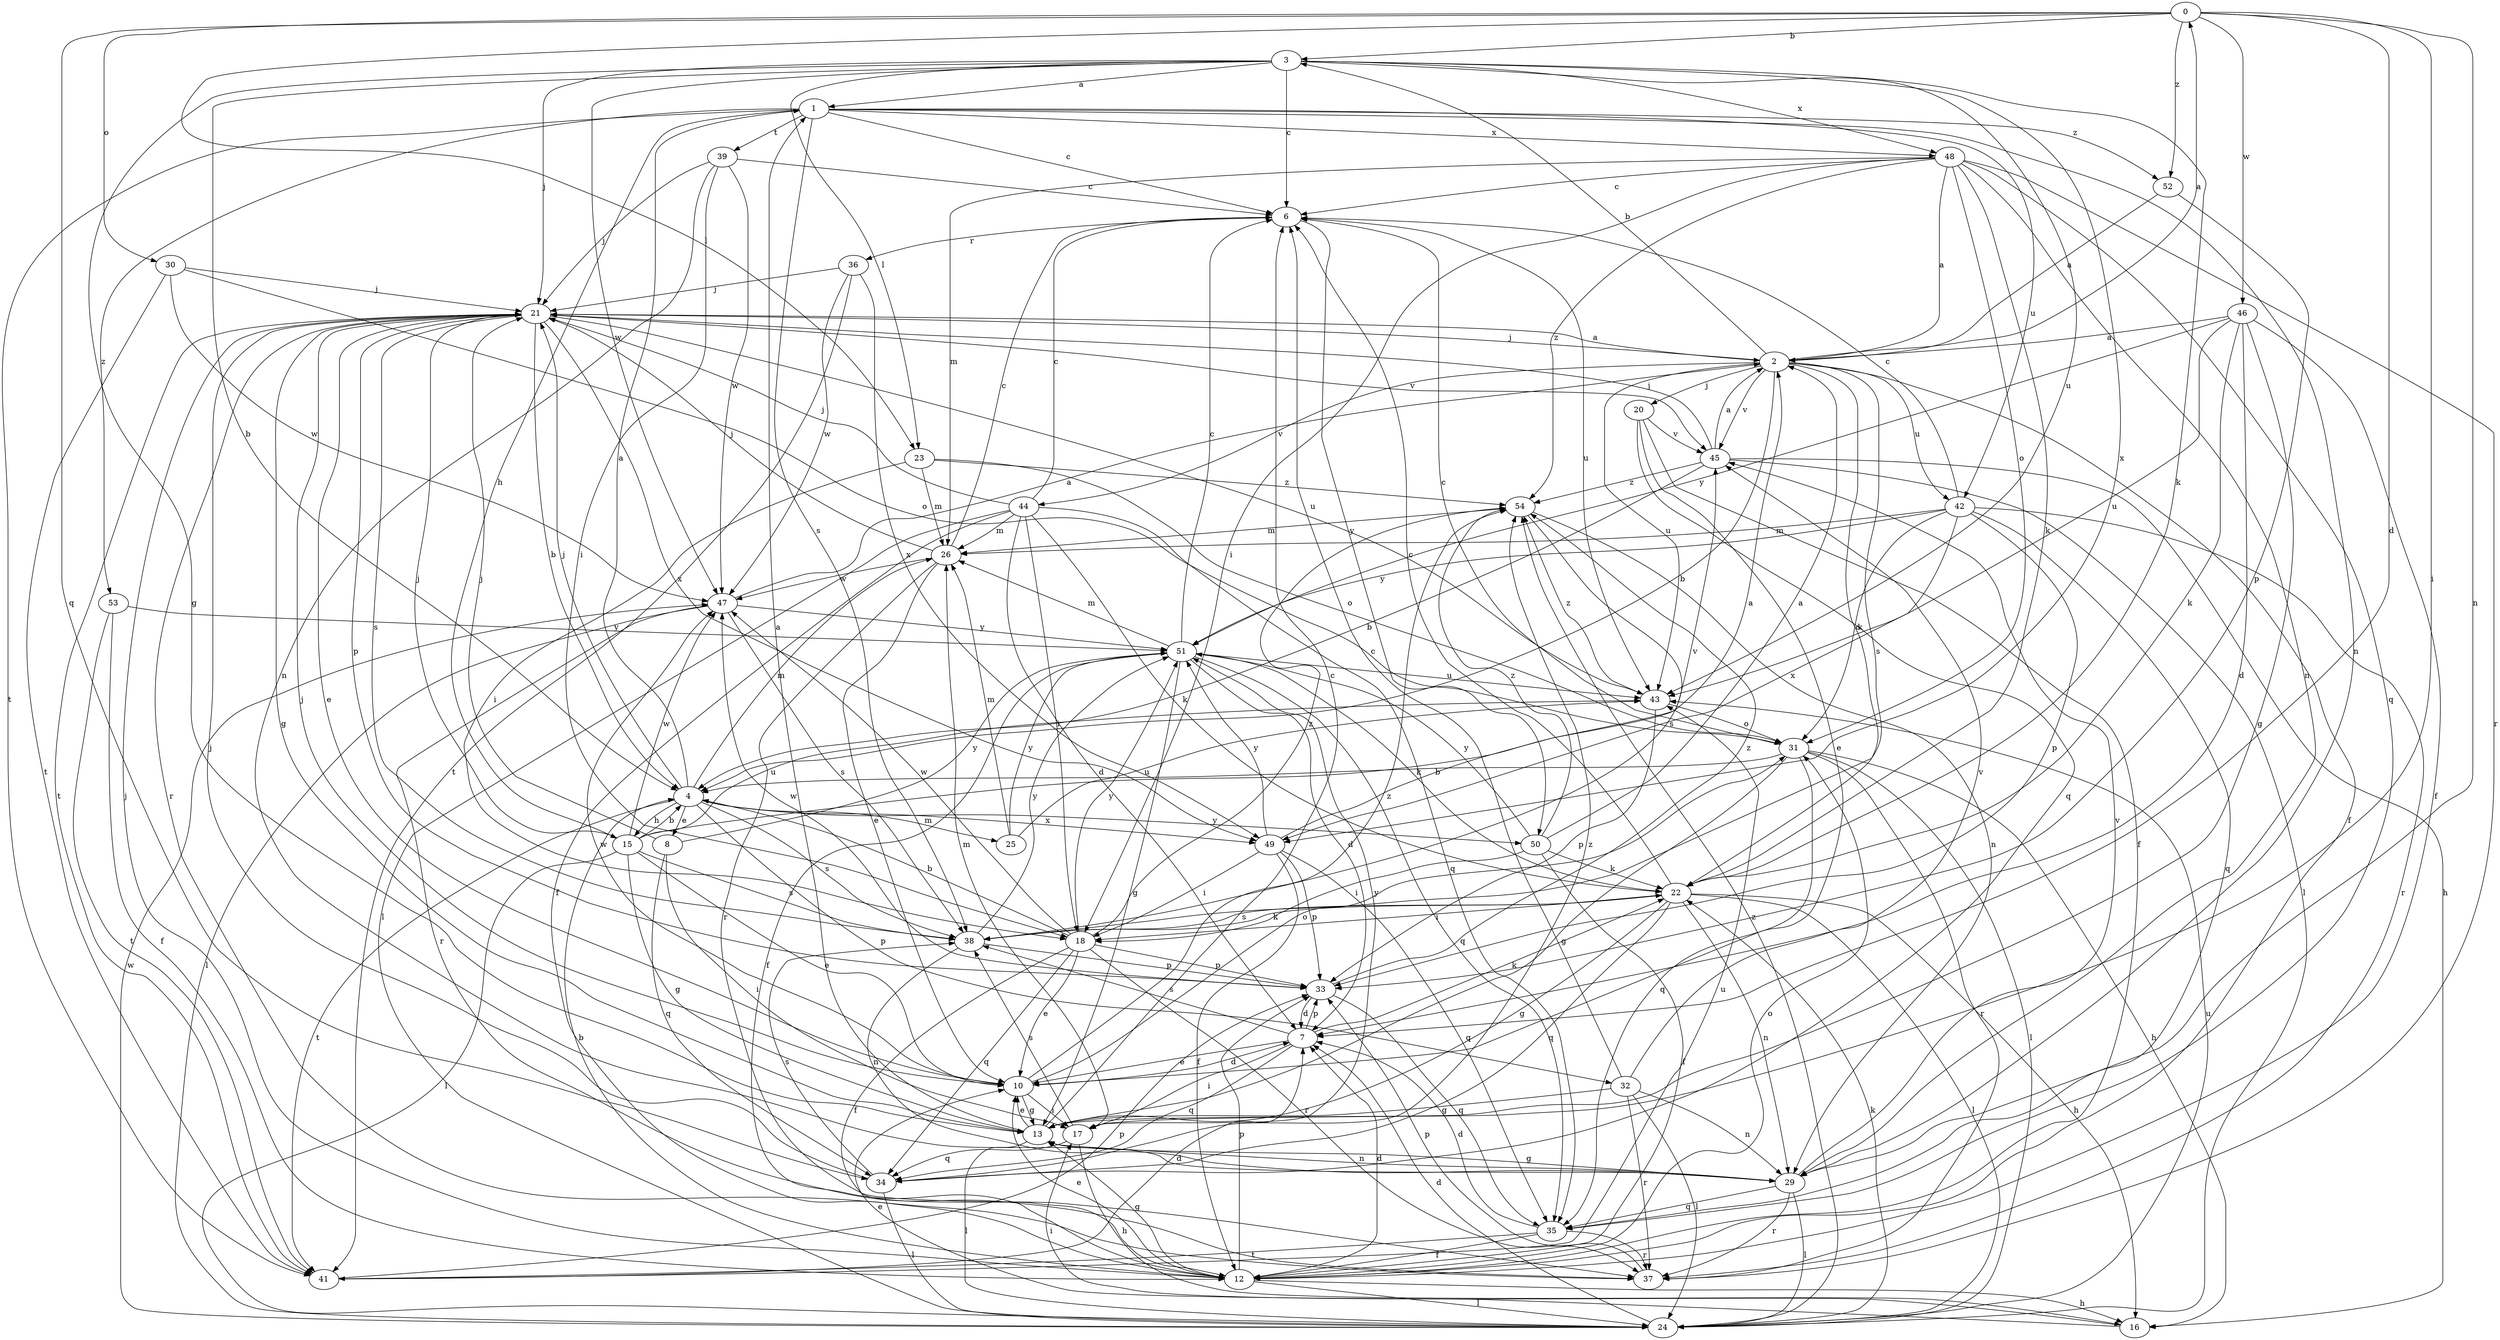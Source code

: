 strict digraph  {
0;
1;
2;
3;
4;
6;
7;
8;
10;
12;
13;
15;
16;
17;
18;
20;
21;
22;
23;
24;
25;
26;
29;
30;
31;
32;
33;
34;
35;
36;
37;
38;
39;
41;
42;
43;
44;
45;
46;
47;
48;
49;
50;
51;
52;
53;
54;
0 -> 3  [label=b];
0 -> 7  [label=d];
0 -> 17  [label=i];
0 -> 23  [label=l];
0 -> 29  [label=n];
0 -> 30  [label=o];
0 -> 34  [label=q];
0 -> 46  [label=w];
0 -> 52  [label=z];
1 -> 6  [label=c];
1 -> 15  [label=h];
1 -> 29  [label=n];
1 -> 38  [label=s];
1 -> 39  [label=t];
1 -> 41  [label=t];
1 -> 42  [label=u];
1 -> 48  [label=x];
1 -> 52  [label=z];
1 -> 53  [label=z];
2 -> 0  [label=a];
2 -> 3  [label=b];
2 -> 4  [label=b];
2 -> 12  [label=f];
2 -> 20  [label=j];
2 -> 21  [label=j];
2 -> 22  [label=k];
2 -> 38  [label=s];
2 -> 42  [label=u];
2 -> 43  [label=u];
2 -> 44  [label=v];
2 -> 45  [label=v];
3 -> 1  [label=a];
3 -> 4  [label=b];
3 -> 6  [label=c];
3 -> 13  [label=g];
3 -> 21  [label=j];
3 -> 22  [label=k];
3 -> 23  [label=l];
3 -> 43  [label=u];
3 -> 47  [label=w];
3 -> 48  [label=x];
3 -> 49  [label=x];
4 -> 1  [label=a];
4 -> 8  [label=e];
4 -> 15  [label=h];
4 -> 21  [label=j];
4 -> 25  [label=m];
4 -> 26  [label=m];
4 -> 32  [label=p];
4 -> 38  [label=s];
4 -> 41  [label=t];
4 -> 49  [label=x];
4 -> 50  [label=y];
6 -> 36  [label=r];
6 -> 43  [label=u];
6 -> 50  [label=y];
7 -> 10  [label=e];
7 -> 17  [label=i];
7 -> 22  [label=k];
7 -> 33  [label=p];
7 -> 34  [label=q];
7 -> 38  [label=s];
8 -> 17  [label=i];
8 -> 21  [label=j];
8 -> 34  [label=q];
8 -> 51  [label=y];
10 -> 7  [label=d];
10 -> 13  [label=g];
10 -> 17  [label=i];
10 -> 21  [label=j];
10 -> 31  [label=o];
10 -> 47  [label=w];
10 -> 54  [label=z];
12 -> 4  [label=b];
12 -> 7  [label=d];
12 -> 10  [label=e];
12 -> 13  [label=g];
12 -> 16  [label=h];
12 -> 21  [label=j];
12 -> 24  [label=l];
12 -> 31  [label=o];
12 -> 33  [label=p];
13 -> 1  [label=a];
13 -> 6  [label=c];
13 -> 10  [label=e];
13 -> 24  [label=l];
13 -> 29  [label=n];
15 -> 2  [label=a];
15 -> 4  [label=b];
15 -> 10  [label=e];
15 -> 13  [label=g];
15 -> 21  [label=j];
15 -> 24  [label=l];
15 -> 38  [label=s];
15 -> 43  [label=u];
15 -> 47  [label=w];
16 -> 10  [label=e];
16 -> 17  [label=i];
17 -> 16  [label=h];
17 -> 26  [label=m];
17 -> 34  [label=q];
17 -> 38  [label=s];
17 -> 51  [label=y];
18 -> 4  [label=b];
18 -> 10  [label=e];
18 -> 12  [label=f];
18 -> 33  [label=p];
18 -> 34  [label=q];
18 -> 37  [label=r];
18 -> 47  [label=w];
18 -> 51  [label=y];
18 -> 54  [label=z];
20 -> 10  [label=e];
20 -> 12  [label=f];
20 -> 34  [label=q];
20 -> 45  [label=v];
21 -> 2  [label=a];
21 -> 4  [label=b];
21 -> 10  [label=e];
21 -> 13  [label=g];
21 -> 33  [label=p];
21 -> 37  [label=r];
21 -> 38  [label=s];
21 -> 41  [label=t];
21 -> 43  [label=u];
21 -> 45  [label=v];
21 -> 49  [label=x];
22 -> 6  [label=c];
22 -> 13  [label=g];
22 -> 16  [label=h];
22 -> 18  [label=i];
22 -> 24  [label=l];
22 -> 29  [label=n];
22 -> 34  [label=q];
22 -> 38  [label=s];
23 -> 18  [label=i];
23 -> 26  [label=m];
23 -> 31  [label=o];
23 -> 54  [label=z];
24 -> 7  [label=d];
24 -> 22  [label=k];
24 -> 43  [label=u];
24 -> 47  [label=w];
24 -> 54  [label=z];
25 -> 26  [label=m];
25 -> 43  [label=u];
25 -> 51  [label=y];
26 -> 6  [label=c];
26 -> 10  [label=e];
26 -> 21  [label=j];
26 -> 37  [label=r];
26 -> 47  [label=w];
29 -> 13  [label=g];
29 -> 24  [label=l];
29 -> 35  [label=q];
29 -> 37  [label=r];
29 -> 45  [label=v];
30 -> 21  [label=j];
30 -> 31  [label=o];
30 -> 41  [label=t];
30 -> 47  [label=w];
31 -> 4  [label=b];
31 -> 6  [label=c];
31 -> 13  [label=g];
31 -> 16  [label=h];
31 -> 24  [label=l];
31 -> 35  [label=q];
31 -> 37  [label=r];
32 -> 6  [label=c];
32 -> 13  [label=g];
32 -> 24  [label=l];
32 -> 29  [label=n];
32 -> 37  [label=r];
32 -> 45  [label=v];
33 -> 7  [label=d];
33 -> 35  [label=q];
33 -> 47  [label=w];
33 -> 54  [label=z];
34 -> 21  [label=j];
34 -> 24  [label=l];
34 -> 38  [label=s];
34 -> 54  [label=z];
35 -> 7  [label=d];
35 -> 12  [label=f];
35 -> 37  [label=r];
35 -> 41  [label=t];
36 -> 21  [label=j];
36 -> 41  [label=t];
36 -> 47  [label=w];
36 -> 49  [label=x];
37 -> 33  [label=p];
38 -> 22  [label=k];
38 -> 29  [label=n];
38 -> 33  [label=p];
38 -> 51  [label=y];
39 -> 6  [label=c];
39 -> 18  [label=i];
39 -> 21  [label=j];
39 -> 29  [label=n];
39 -> 47  [label=w];
41 -> 7  [label=d];
41 -> 33  [label=p];
41 -> 43  [label=u];
42 -> 6  [label=c];
42 -> 26  [label=m];
42 -> 31  [label=o];
42 -> 33  [label=p];
42 -> 35  [label=q];
42 -> 37  [label=r];
42 -> 49  [label=x];
42 -> 51  [label=y];
43 -> 31  [label=o];
43 -> 33  [label=p];
43 -> 54  [label=z];
44 -> 6  [label=c];
44 -> 7  [label=d];
44 -> 12  [label=f];
44 -> 18  [label=i];
44 -> 21  [label=j];
44 -> 22  [label=k];
44 -> 24  [label=l];
44 -> 26  [label=m];
44 -> 35  [label=q];
45 -> 2  [label=a];
45 -> 4  [label=b];
45 -> 16  [label=h];
45 -> 21  [label=j];
45 -> 24  [label=l];
45 -> 54  [label=z];
46 -> 2  [label=a];
46 -> 7  [label=d];
46 -> 12  [label=f];
46 -> 13  [label=g];
46 -> 22  [label=k];
46 -> 43  [label=u];
46 -> 51  [label=y];
47 -> 2  [label=a];
47 -> 24  [label=l];
47 -> 37  [label=r];
47 -> 38  [label=s];
47 -> 51  [label=y];
48 -> 2  [label=a];
48 -> 6  [label=c];
48 -> 18  [label=i];
48 -> 22  [label=k];
48 -> 26  [label=m];
48 -> 29  [label=n];
48 -> 31  [label=o];
48 -> 35  [label=q];
48 -> 37  [label=r];
48 -> 54  [label=z];
49 -> 12  [label=f];
49 -> 18  [label=i];
49 -> 33  [label=p];
49 -> 35  [label=q];
49 -> 45  [label=v];
49 -> 51  [label=y];
50 -> 2  [label=a];
50 -> 12  [label=f];
50 -> 18  [label=i];
50 -> 22  [label=k];
50 -> 51  [label=y];
50 -> 54  [label=z];
51 -> 6  [label=c];
51 -> 7  [label=d];
51 -> 12  [label=f];
51 -> 13  [label=g];
51 -> 22  [label=k];
51 -> 26  [label=m];
51 -> 35  [label=q];
51 -> 43  [label=u];
52 -> 2  [label=a];
52 -> 33  [label=p];
53 -> 12  [label=f];
53 -> 41  [label=t];
53 -> 51  [label=y];
54 -> 26  [label=m];
54 -> 29  [label=n];
54 -> 38  [label=s];
}
